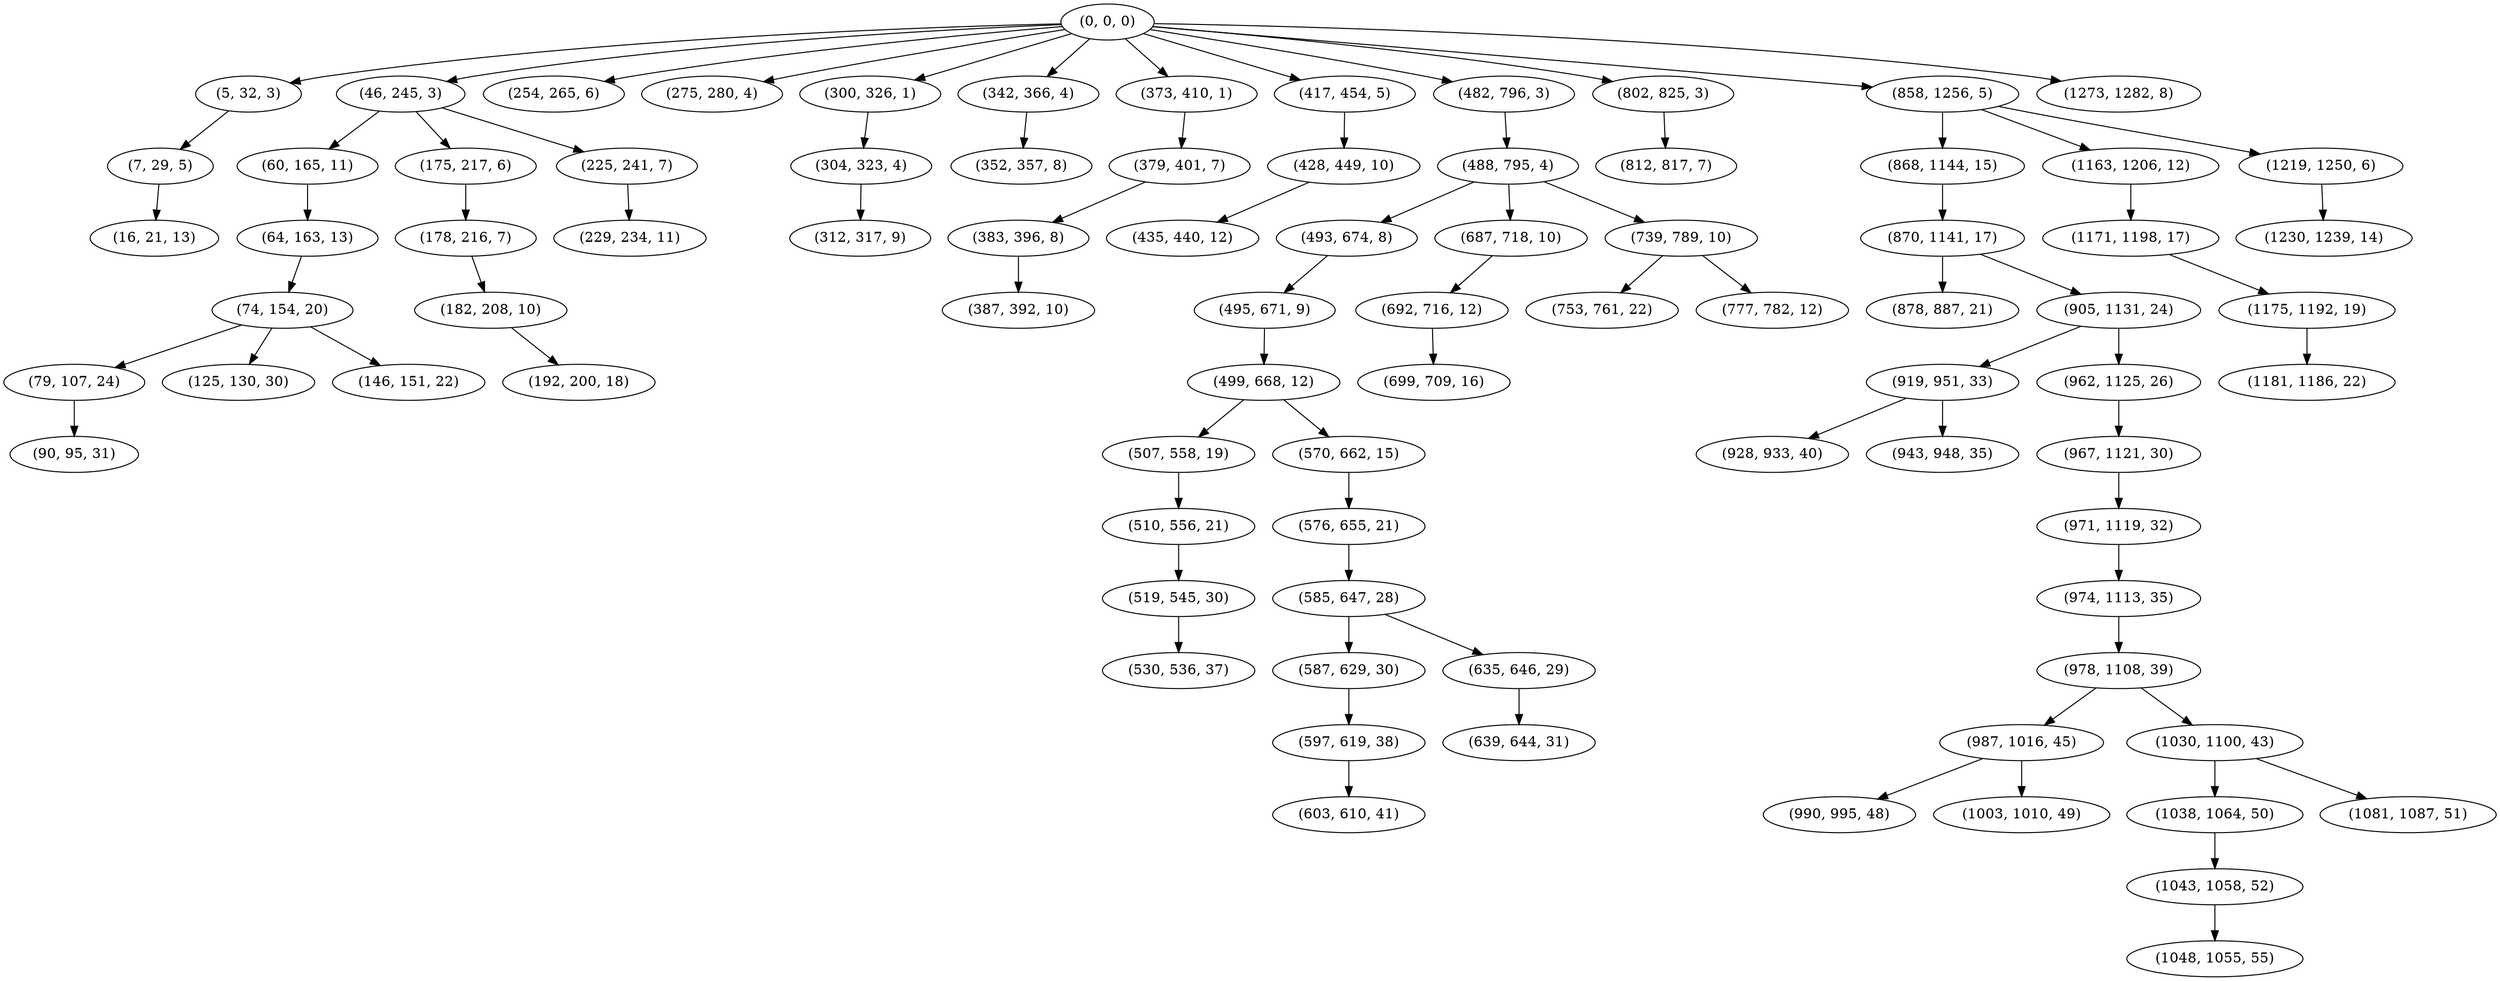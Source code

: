 digraph tree {
    "(0, 0, 0)";
    "(5, 32, 3)";
    "(7, 29, 5)";
    "(16, 21, 13)";
    "(46, 245, 3)";
    "(60, 165, 11)";
    "(64, 163, 13)";
    "(74, 154, 20)";
    "(79, 107, 24)";
    "(90, 95, 31)";
    "(125, 130, 30)";
    "(146, 151, 22)";
    "(175, 217, 6)";
    "(178, 216, 7)";
    "(182, 208, 10)";
    "(192, 200, 18)";
    "(225, 241, 7)";
    "(229, 234, 11)";
    "(254, 265, 6)";
    "(275, 280, 4)";
    "(300, 326, 1)";
    "(304, 323, 4)";
    "(312, 317, 9)";
    "(342, 366, 4)";
    "(352, 357, 8)";
    "(373, 410, 1)";
    "(379, 401, 7)";
    "(383, 396, 8)";
    "(387, 392, 10)";
    "(417, 454, 5)";
    "(428, 449, 10)";
    "(435, 440, 12)";
    "(482, 796, 3)";
    "(488, 795, 4)";
    "(493, 674, 8)";
    "(495, 671, 9)";
    "(499, 668, 12)";
    "(507, 558, 19)";
    "(510, 556, 21)";
    "(519, 545, 30)";
    "(530, 536, 37)";
    "(570, 662, 15)";
    "(576, 655, 21)";
    "(585, 647, 28)";
    "(587, 629, 30)";
    "(597, 619, 38)";
    "(603, 610, 41)";
    "(635, 646, 29)";
    "(639, 644, 31)";
    "(687, 718, 10)";
    "(692, 716, 12)";
    "(699, 709, 16)";
    "(739, 789, 10)";
    "(753, 761, 22)";
    "(777, 782, 12)";
    "(802, 825, 3)";
    "(812, 817, 7)";
    "(858, 1256, 5)";
    "(868, 1144, 15)";
    "(870, 1141, 17)";
    "(878, 887, 21)";
    "(905, 1131, 24)";
    "(919, 951, 33)";
    "(928, 933, 40)";
    "(943, 948, 35)";
    "(962, 1125, 26)";
    "(967, 1121, 30)";
    "(971, 1119, 32)";
    "(974, 1113, 35)";
    "(978, 1108, 39)";
    "(987, 1016, 45)";
    "(990, 995, 48)";
    "(1003, 1010, 49)";
    "(1030, 1100, 43)";
    "(1038, 1064, 50)";
    "(1043, 1058, 52)";
    "(1048, 1055, 55)";
    "(1081, 1087, 51)";
    "(1163, 1206, 12)";
    "(1171, 1198, 17)";
    "(1175, 1192, 19)";
    "(1181, 1186, 22)";
    "(1219, 1250, 6)";
    "(1230, 1239, 14)";
    "(1273, 1282, 8)";
    "(0, 0, 0)" -> "(5, 32, 3)";
    "(0, 0, 0)" -> "(46, 245, 3)";
    "(0, 0, 0)" -> "(254, 265, 6)";
    "(0, 0, 0)" -> "(275, 280, 4)";
    "(0, 0, 0)" -> "(300, 326, 1)";
    "(0, 0, 0)" -> "(342, 366, 4)";
    "(0, 0, 0)" -> "(373, 410, 1)";
    "(0, 0, 0)" -> "(417, 454, 5)";
    "(0, 0, 0)" -> "(482, 796, 3)";
    "(0, 0, 0)" -> "(802, 825, 3)";
    "(0, 0, 0)" -> "(858, 1256, 5)";
    "(0, 0, 0)" -> "(1273, 1282, 8)";
    "(5, 32, 3)" -> "(7, 29, 5)";
    "(7, 29, 5)" -> "(16, 21, 13)";
    "(46, 245, 3)" -> "(60, 165, 11)";
    "(46, 245, 3)" -> "(175, 217, 6)";
    "(46, 245, 3)" -> "(225, 241, 7)";
    "(60, 165, 11)" -> "(64, 163, 13)";
    "(64, 163, 13)" -> "(74, 154, 20)";
    "(74, 154, 20)" -> "(79, 107, 24)";
    "(74, 154, 20)" -> "(125, 130, 30)";
    "(74, 154, 20)" -> "(146, 151, 22)";
    "(79, 107, 24)" -> "(90, 95, 31)";
    "(175, 217, 6)" -> "(178, 216, 7)";
    "(178, 216, 7)" -> "(182, 208, 10)";
    "(182, 208, 10)" -> "(192, 200, 18)";
    "(225, 241, 7)" -> "(229, 234, 11)";
    "(300, 326, 1)" -> "(304, 323, 4)";
    "(304, 323, 4)" -> "(312, 317, 9)";
    "(342, 366, 4)" -> "(352, 357, 8)";
    "(373, 410, 1)" -> "(379, 401, 7)";
    "(379, 401, 7)" -> "(383, 396, 8)";
    "(383, 396, 8)" -> "(387, 392, 10)";
    "(417, 454, 5)" -> "(428, 449, 10)";
    "(428, 449, 10)" -> "(435, 440, 12)";
    "(482, 796, 3)" -> "(488, 795, 4)";
    "(488, 795, 4)" -> "(493, 674, 8)";
    "(488, 795, 4)" -> "(687, 718, 10)";
    "(488, 795, 4)" -> "(739, 789, 10)";
    "(493, 674, 8)" -> "(495, 671, 9)";
    "(495, 671, 9)" -> "(499, 668, 12)";
    "(499, 668, 12)" -> "(507, 558, 19)";
    "(499, 668, 12)" -> "(570, 662, 15)";
    "(507, 558, 19)" -> "(510, 556, 21)";
    "(510, 556, 21)" -> "(519, 545, 30)";
    "(519, 545, 30)" -> "(530, 536, 37)";
    "(570, 662, 15)" -> "(576, 655, 21)";
    "(576, 655, 21)" -> "(585, 647, 28)";
    "(585, 647, 28)" -> "(587, 629, 30)";
    "(585, 647, 28)" -> "(635, 646, 29)";
    "(587, 629, 30)" -> "(597, 619, 38)";
    "(597, 619, 38)" -> "(603, 610, 41)";
    "(635, 646, 29)" -> "(639, 644, 31)";
    "(687, 718, 10)" -> "(692, 716, 12)";
    "(692, 716, 12)" -> "(699, 709, 16)";
    "(739, 789, 10)" -> "(753, 761, 22)";
    "(739, 789, 10)" -> "(777, 782, 12)";
    "(802, 825, 3)" -> "(812, 817, 7)";
    "(858, 1256, 5)" -> "(868, 1144, 15)";
    "(858, 1256, 5)" -> "(1163, 1206, 12)";
    "(858, 1256, 5)" -> "(1219, 1250, 6)";
    "(868, 1144, 15)" -> "(870, 1141, 17)";
    "(870, 1141, 17)" -> "(878, 887, 21)";
    "(870, 1141, 17)" -> "(905, 1131, 24)";
    "(905, 1131, 24)" -> "(919, 951, 33)";
    "(905, 1131, 24)" -> "(962, 1125, 26)";
    "(919, 951, 33)" -> "(928, 933, 40)";
    "(919, 951, 33)" -> "(943, 948, 35)";
    "(962, 1125, 26)" -> "(967, 1121, 30)";
    "(967, 1121, 30)" -> "(971, 1119, 32)";
    "(971, 1119, 32)" -> "(974, 1113, 35)";
    "(974, 1113, 35)" -> "(978, 1108, 39)";
    "(978, 1108, 39)" -> "(987, 1016, 45)";
    "(978, 1108, 39)" -> "(1030, 1100, 43)";
    "(987, 1016, 45)" -> "(990, 995, 48)";
    "(987, 1016, 45)" -> "(1003, 1010, 49)";
    "(1030, 1100, 43)" -> "(1038, 1064, 50)";
    "(1030, 1100, 43)" -> "(1081, 1087, 51)";
    "(1038, 1064, 50)" -> "(1043, 1058, 52)";
    "(1043, 1058, 52)" -> "(1048, 1055, 55)";
    "(1163, 1206, 12)" -> "(1171, 1198, 17)";
    "(1171, 1198, 17)" -> "(1175, 1192, 19)";
    "(1175, 1192, 19)" -> "(1181, 1186, 22)";
    "(1219, 1250, 6)" -> "(1230, 1239, 14)";
}
